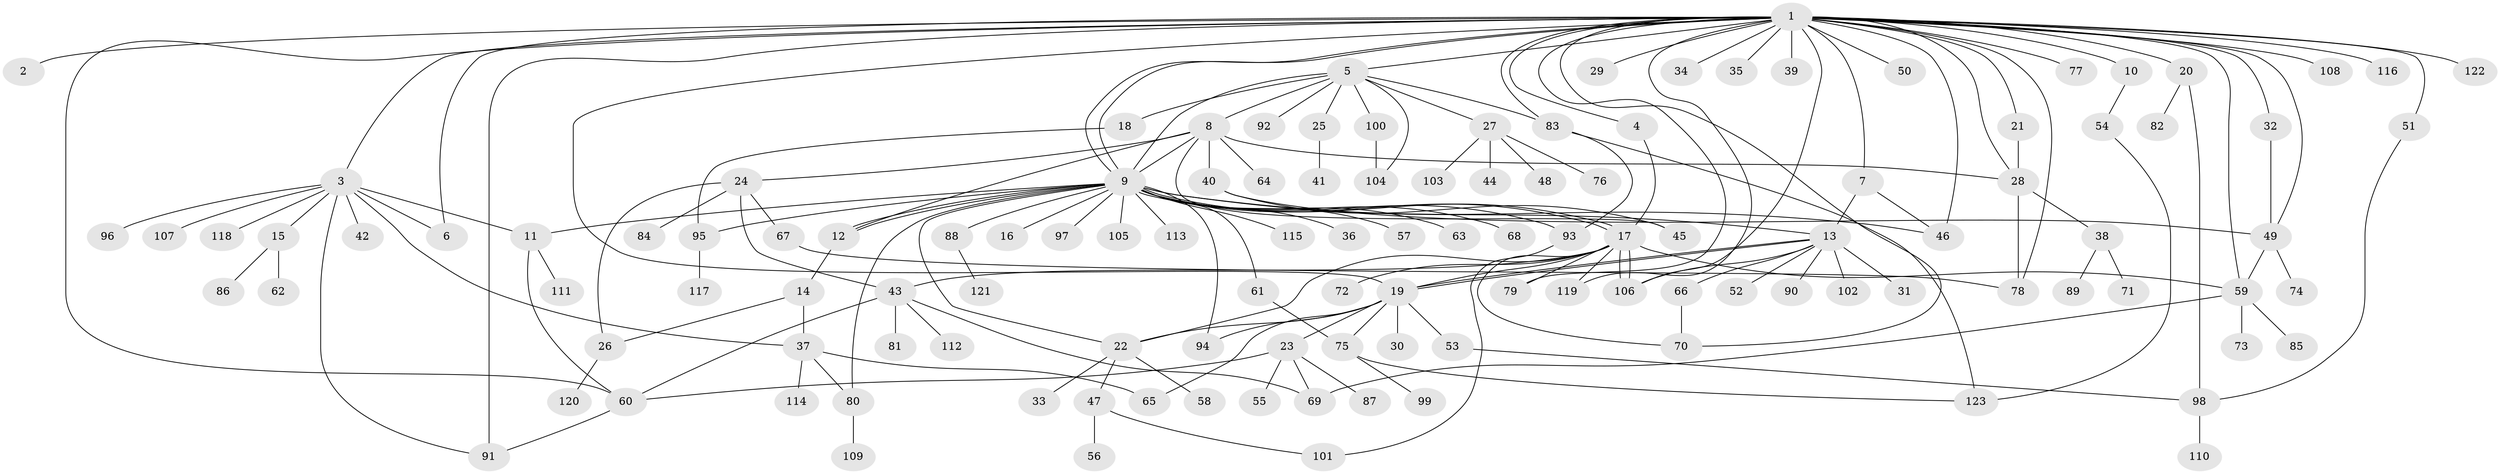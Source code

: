 // coarse degree distribution, {2: 0.16, 10: 0.02, 4: 0.14, 7: 0.06, 3: 0.08, 1: 0.42, 9: 0.02, 5: 0.04, 21: 0.02, 24: 0.02, 6: 0.02}
// Generated by graph-tools (version 1.1) at 2025/36/03/04/25 23:36:41]
// undirected, 123 vertices, 178 edges
graph export_dot {
  node [color=gray90,style=filled];
  1;
  2;
  3;
  4;
  5;
  6;
  7;
  8;
  9;
  10;
  11;
  12;
  13;
  14;
  15;
  16;
  17;
  18;
  19;
  20;
  21;
  22;
  23;
  24;
  25;
  26;
  27;
  28;
  29;
  30;
  31;
  32;
  33;
  34;
  35;
  36;
  37;
  38;
  39;
  40;
  41;
  42;
  43;
  44;
  45;
  46;
  47;
  48;
  49;
  50;
  51;
  52;
  53;
  54;
  55;
  56;
  57;
  58;
  59;
  60;
  61;
  62;
  63;
  64;
  65;
  66;
  67;
  68;
  69;
  70;
  71;
  72;
  73;
  74;
  75;
  76;
  77;
  78;
  79;
  80;
  81;
  82;
  83;
  84;
  85;
  86;
  87;
  88;
  89;
  90;
  91;
  92;
  93;
  94;
  95;
  96;
  97;
  98;
  99;
  100;
  101;
  102;
  103;
  104;
  105;
  106;
  107;
  108;
  109;
  110;
  111;
  112;
  113;
  114;
  115;
  116;
  117;
  118;
  119;
  120;
  121;
  122;
  123;
  1 -- 2;
  1 -- 3;
  1 -- 4;
  1 -- 5;
  1 -- 6;
  1 -- 7;
  1 -- 9;
  1 -- 9;
  1 -- 10;
  1 -- 19;
  1 -- 20;
  1 -- 21;
  1 -- 28;
  1 -- 29;
  1 -- 32;
  1 -- 34;
  1 -- 35;
  1 -- 39;
  1 -- 46;
  1 -- 49;
  1 -- 50;
  1 -- 51;
  1 -- 59;
  1 -- 60;
  1 -- 70;
  1 -- 77;
  1 -- 78;
  1 -- 79;
  1 -- 83;
  1 -- 91;
  1 -- 106;
  1 -- 108;
  1 -- 116;
  1 -- 119;
  1 -- 122;
  3 -- 6;
  3 -- 11;
  3 -- 15;
  3 -- 37;
  3 -- 42;
  3 -- 91;
  3 -- 96;
  3 -- 107;
  3 -- 118;
  4 -- 17;
  5 -- 8;
  5 -- 9;
  5 -- 18;
  5 -- 25;
  5 -- 27;
  5 -- 83;
  5 -- 92;
  5 -- 100;
  5 -- 104;
  7 -- 13;
  7 -- 46;
  8 -- 9;
  8 -- 12;
  8 -- 24;
  8 -- 28;
  8 -- 40;
  8 -- 45;
  8 -- 64;
  9 -- 11;
  9 -- 12;
  9 -- 12;
  9 -- 13;
  9 -- 16;
  9 -- 17;
  9 -- 17;
  9 -- 22;
  9 -- 36;
  9 -- 46;
  9 -- 57;
  9 -- 61;
  9 -- 63;
  9 -- 68;
  9 -- 80;
  9 -- 88;
  9 -- 93;
  9 -- 94;
  9 -- 95;
  9 -- 97;
  9 -- 105;
  9 -- 113;
  9 -- 115;
  10 -- 54;
  11 -- 60;
  11 -- 111;
  12 -- 14;
  13 -- 19;
  13 -- 19;
  13 -- 31;
  13 -- 52;
  13 -- 66;
  13 -- 90;
  13 -- 102;
  13 -- 106;
  14 -- 26;
  14 -- 37;
  15 -- 62;
  15 -- 86;
  17 -- 19;
  17 -- 22;
  17 -- 43;
  17 -- 59;
  17 -- 70;
  17 -- 72;
  17 -- 79;
  17 -- 106;
  17 -- 106;
  17 -- 119;
  18 -- 95;
  19 -- 22;
  19 -- 23;
  19 -- 30;
  19 -- 53;
  19 -- 65;
  19 -- 75;
  19 -- 94;
  20 -- 82;
  20 -- 98;
  21 -- 28;
  22 -- 33;
  22 -- 47;
  22 -- 58;
  23 -- 55;
  23 -- 60;
  23 -- 69;
  23 -- 87;
  24 -- 26;
  24 -- 43;
  24 -- 67;
  24 -- 84;
  25 -- 41;
  26 -- 120;
  27 -- 44;
  27 -- 48;
  27 -- 76;
  27 -- 103;
  28 -- 38;
  28 -- 78;
  32 -- 49;
  37 -- 65;
  37 -- 80;
  37 -- 114;
  38 -- 71;
  38 -- 89;
  40 -- 45;
  40 -- 49;
  43 -- 60;
  43 -- 69;
  43 -- 81;
  43 -- 112;
  47 -- 56;
  47 -- 101;
  49 -- 59;
  49 -- 74;
  51 -- 98;
  53 -- 98;
  54 -- 123;
  59 -- 69;
  59 -- 73;
  59 -- 85;
  60 -- 91;
  61 -- 75;
  66 -- 70;
  67 -- 78;
  75 -- 99;
  75 -- 123;
  80 -- 109;
  83 -- 93;
  83 -- 123;
  88 -- 121;
  93 -- 101;
  95 -- 117;
  98 -- 110;
  100 -- 104;
}
